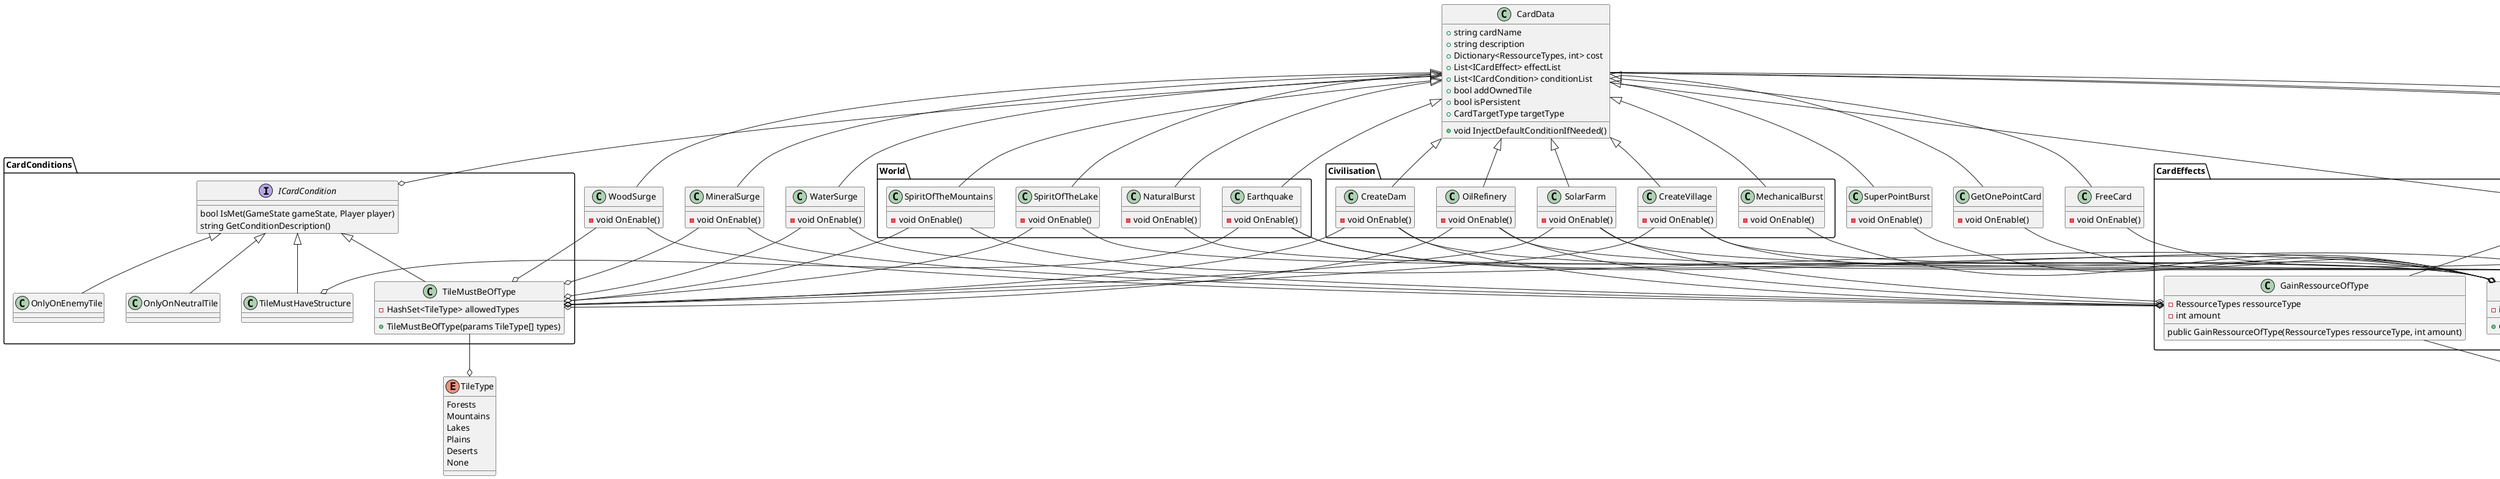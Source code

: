 @startuml Cards
allow_mixing
skinparam ComponentBackgroundColor LightSkyBlue

enum TileType {
    Forests
    Mountains
    Lakes
    Plains
    Deserts
    None
}

enum RessourceTypes {
    Trees
    Minerals
    Water
    Sun
    Oil
}

Package CardConditions {
    interface ICardCondition {
        bool IsMet(GameState gameState, Player player)
        string GetConditionDescription()
    }

    class OnlyOnEnemyTile {
    }

    class OnlyOnNeutralTile {
    }

    class TileMustBeOfType {
        - HashSet<TileType> allowedTypes
        + TileMustBeOfType(params TileType[] types)
    }

    class TileMustHaveStructure {
    }

    ICardCondition ^-- OnlyOnEnemyTile
    ICardCondition ^-- OnlyOnNeutralTile
    ICardCondition ^-- TileMustBeOfType
    ICardCondition ^-- TileMustHaveStructure

    TileMustBeOfType --o TileType
}

Package CardEffects {
    interface ICardEffect {
        void ApplyEffect(GameState gameState)
    }

    class DestroyStructureEffect {
    }

    class GainPointEffect {
        - int points
        + GainPointEffect(int points)
    }

    class PlaceStructureEffect {
        - GameObject structurePrefab
        - Vector3 rotation
        + PlaceStructureEffect(GameObject prefab, Vector3 rotationEuler)
    }

    class GainRessourceOfType {
        - RessourceTypes ressourceType
        - int amount

        public GainRessourceOfType(RessourceTypes ressourceType, int amount)
    }

    class NextTurnEffect {
    }

    ICardEffect ^-- DestroyStructureEffect
    ICardEffect ^-- GainPointEffect
    ICardEffect ^-- PlaceStructureEffect
    ICardEffect ^-- GainRessourceOfType
    ICardEffect ^-- NextTurnEffect

    GainRessourceOfType --o RessourceTypes
}

enum CardTargetType {
    NeutralTileOnly
    EnemyTileOnly
    Any
}

class CardData {
    + string cardName
    + string description
    + Dictionary<RessourceTypes, int> cost
    + List<ICardEffect> effectList
    + List<ICardCondition> conditionList
    + bool addOwnedTile
    + bool isPersistent
    + CardTargetType targetType
    + void InjectDefaultConditionIfNeeded()
}

class FreeCard {
    - void OnEnable()
}

class GetOnePointCard {
    - void OnEnable()
}

class MineralSurge {
    - void OnEnable()
}

class SuperPointBurst {
    - void OnEnable()
}

class WaterSurge {
    - void OnEnable()
}

class WoodSurge {
    - void OnEnable()
}


Package Civilisation {
    class CreateDam {
        - void OnEnable()
    }
    class CreateVillage {
        - void OnEnable()
    }
    class OilRefinery {
        - void OnEnable()
    }
    class SolarFarm {
        - void OnEnable()
    }
    class MechanicalBurst {
        - void OnEnable()
    }
}

Package World {
    class Earthquake {
        - void OnEnable()
    }
    class NaturalBurst {
    - void OnEnable()
    }
    class SpiritOfTheLake {
    - void OnEnable()
    }
    class SpiritOfTheMountains {
        - void OnEnable()
    }

}

CardData --^ ScriptableObject

CardData ^-- FreeCard
CardData ^-- GetOnePointCard
CardData ^-- MineralSurge

CardData ^-- SuperPointBurst
CardData ^-- WaterSurge
CardData ^-- WoodSurge

CardData ^-- Civilisation.CreateDam
CardData ^-- Civilisation.CreateVillage
CardData ^-- Civilisation.OilRefinery
CardData ^-- Civilisation.SolarFarm
CardData ^-- Civilisation.MechanicalBurst

CardData ^-- World.Earthquake
CardData ^-- World.NaturalBurst
CardData ^-- World.SpiritOfTheLake
CardData ^-- World.SpiritOfTheMountains

CardData --o RessourceTypes
CardData --o ICardEffect
CardData --o ICardCondition
CardData --o CardTargetType


Civilisation.CreateDam --o CardEffects.GainRessourceOfType
Civilisation.CreateDam --o CardEffects.PlaceStructureEffect
Civilisation.OilRefinery --o CardEffects.GainRessourceOfType
Civilisation.OilRefinery --o CardEffects.PlaceStructureEffect
Civilisation.SolarFarm --o CardEffects.GainRessourceOfType
Civilisation.SolarFarm --o CardEffects.PlaceStructureEffect
Civilisation.CreateVillage --o CardEffects.GainPointEffect
Civilisation.CreateVillage --o CardEffects.PlaceStructureEffect
Civilisation.MechanicalBurst --o CardEffects.GainPointEffect

World.Earthquake --o CardEffects.DestroyStructureEffect
World.Earthquake --o CardEffects.GainPointEffect
World.NaturalBurst --o CardEffects.GainPointEffect
World.SpiritOfTheMountains --o CardEffects.GainPointEffect
World.SpiritOfTheLake --o CardEffects.GainPointEffect

FreeCard --o CardEffects.NextTurnEffect
GetOnePointCard --o CardEffects.GainPointEffect
MineralSurge --o CardEffects.GainRessourceOfType
WaterSurge --o CardEffects.GainRessourceOfType
SuperPointBurst --o CardEffects.GainPointEffect
WoodSurge --o CardEffects.GainRessourceOfType


CreateDam --o CardConditions.TileMustBeOfType
CreateVillage --o CardConditions.TileMustBeOfType
SolarFarm --o CardConditions.TileMustBeOfType
OilRefinery --o CardConditions.TileMustBeOfType

World.Earthquake --o CardConditions.TileMustHaveStructure
World.SpiritOfTheLake --o CardConditions.TileMustBeOfType
World.SpiritOfTheMountains --o CardConditions.TileMustBeOfType

MineralSurge --o CardConditions.TileMustBeOfType
WaterSurge --o CardConditions.TileMustBeOfType
WoodSurge --o CardConditions.TileMustBeOfType
@enduml